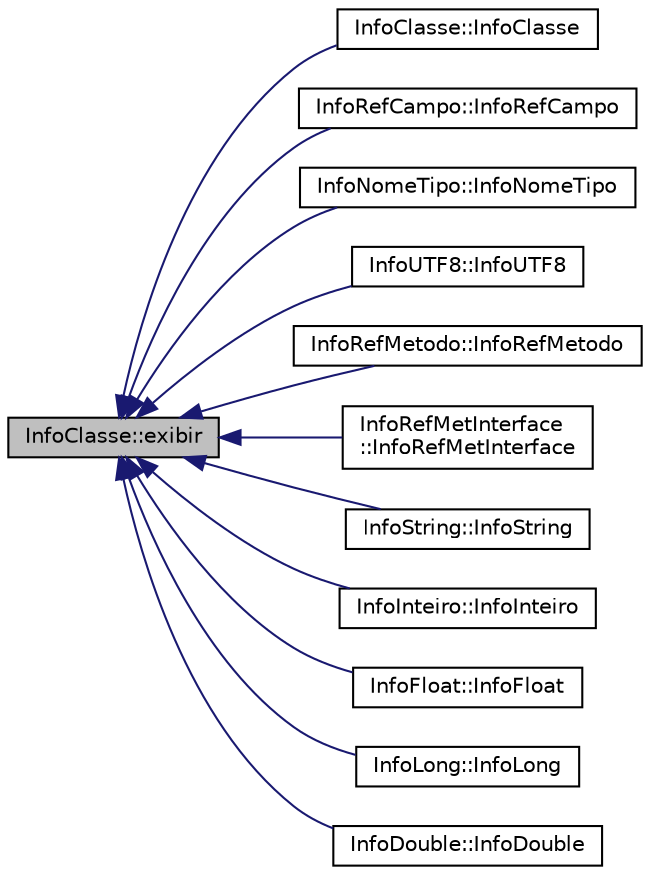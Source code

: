 digraph "InfoClasse::exibir"
{
  edge [fontname="Helvetica",fontsize="10",labelfontname="Helvetica",labelfontsize="10"];
  node [fontname="Helvetica",fontsize="10",shape=record];
  rankdir="LR";
  Node22 [label="InfoClasse::exibir",height=0.2,width=0.4,color="black", fillcolor="grey75", style="filled", fontcolor="black"];
  Node22 -> Node23 [dir="back",color="midnightblue",fontsize="10",style="solid",fontname="Helvetica"];
  Node23 [label="InfoClasse::InfoClasse",height=0.2,width=0.4,color="black", fillcolor="white", style="filled",URL="$class_info_classe.html#a084a74e342c22df22dbf409409994b8a",tooltip="Construtor com o conhecimento prévio da tabela de símbolos que está vinculado. "];
  Node22 -> Node24 [dir="back",color="midnightblue",fontsize="10",style="solid",fontname="Helvetica"];
  Node24 [label="InfoRefCampo::InfoRefCampo",height=0.2,width=0.4,color="black", fillcolor="white", style="filled",URL="$class_info_ref_campo.html#a829360f5cc0edb3ecc06694671f85f57",tooltip="Construtor com o conhecimento prévio da tabela de símbolos que está vinculado. "];
  Node22 -> Node25 [dir="back",color="midnightblue",fontsize="10",style="solid",fontname="Helvetica"];
  Node25 [label="InfoNomeTipo::InfoNomeTipo",height=0.2,width=0.4,color="black", fillcolor="white", style="filled",URL="$class_info_nome_tipo.html#a0be05927c6c7d2bcb479b6f625254a90",tooltip="Construtor com o conhecimento prévio da tabela de símbolos que está vinculado. "];
  Node22 -> Node26 [dir="back",color="midnightblue",fontsize="10",style="solid",fontname="Helvetica"];
  Node26 [label="InfoUTF8::InfoUTF8",height=0.2,width=0.4,color="black", fillcolor="white", style="filled",URL="$class_info_u_t_f8.html#a763cbc455d12fce7a8c81d0e96e22cd1",tooltip="Construtor com o conhecimento prévio da tabela de símbolos que está vinculado. "];
  Node22 -> Node27 [dir="back",color="midnightblue",fontsize="10",style="solid",fontname="Helvetica"];
  Node27 [label="InfoRefMetodo::InfoRefMetodo",height=0.2,width=0.4,color="black", fillcolor="white", style="filled",URL="$class_info_ref_metodo.html#ad05f4c952f852048055995fd23418e97",tooltip="Construtor com o conhecimento prévio da tabela de símbolos que está vinculado. "];
  Node22 -> Node28 [dir="back",color="midnightblue",fontsize="10",style="solid",fontname="Helvetica"];
  Node28 [label="InfoRefMetInterface\l::InfoRefMetInterface",height=0.2,width=0.4,color="black", fillcolor="white", style="filled",URL="$class_info_ref_met_interface.html#a8ee71288d4130b38afb784a1d65c9622",tooltip="Construtor com o conhecimento prévio da tabela de símbolos que está vinculado. "];
  Node22 -> Node29 [dir="back",color="midnightblue",fontsize="10",style="solid",fontname="Helvetica"];
  Node29 [label="InfoString::InfoString",height=0.2,width=0.4,color="black", fillcolor="white", style="filled",URL="$class_info_string.html#a91aaf624feadd918215af0a8e7540f91",tooltip="Construtor com o conhecimento prévio da tabela de símbolos que está vinculado. "];
  Node22 -> Node30 [dir="back",color="midnightblue",fontsize="10",style="solid",fontname="Helvetica"];
  Node30 [label="InfoInteiro::InfoInteiro",height=0.2,width=0.4,color="black", fillcolor="white", style="filled",URL="$class_info_inteiro.html#a74c957831f381b9feac16a4402480674",tooltip="Construtor com o conhecimento prévio da tabela de símbolos que está vinculado. "];
  Node22 -> Node31 [dir="back",color="midnightblue",fontsize="10",style="solid",fontname="Helvetica"];
  Node31 [label="InfoFloat::InfoFloat",height=0.2,width=0.4,color="black", fillcolor="white", style="filled",URL="$class_info_float.html#a4190d8dde231c002c12bb271598ebb72",tooltip="Construtor com o conhecimento prévio da tabela de símbolos que está vinculado. "];
  Node22 -> Node32 [dir="back",color="midnightblue",fontsize="10",style="solid",fontname="Helvetica"];
  Node32 [label="InfoLong::InfoLong",height=0.2,width=0.4,color="black", fillcolor="white", style="filled",URL="$class_info_long.html#a1ea0e94cdace07c846e7be0b6a7a85f9",tooltip="Construtor com o conhecimento prévio da tabela de símbolos que está vinculado. "];
  Node22 -> Node33 [dir="back",color="midnightblue",fontsize="10",style="solid",fontname="Helvetica"];
  Node33 [label="InfoDouble::InfoDouble",height=0.2,width=0.4,color="black", fillcolor="white", style="filled",URL="$class_info_double.html#a959f67a3d8ddb30662b4f09947580adf",tooltip="Construtor com o conhecimento prévio da tabela de símbolos que está vinculado. "];
}
